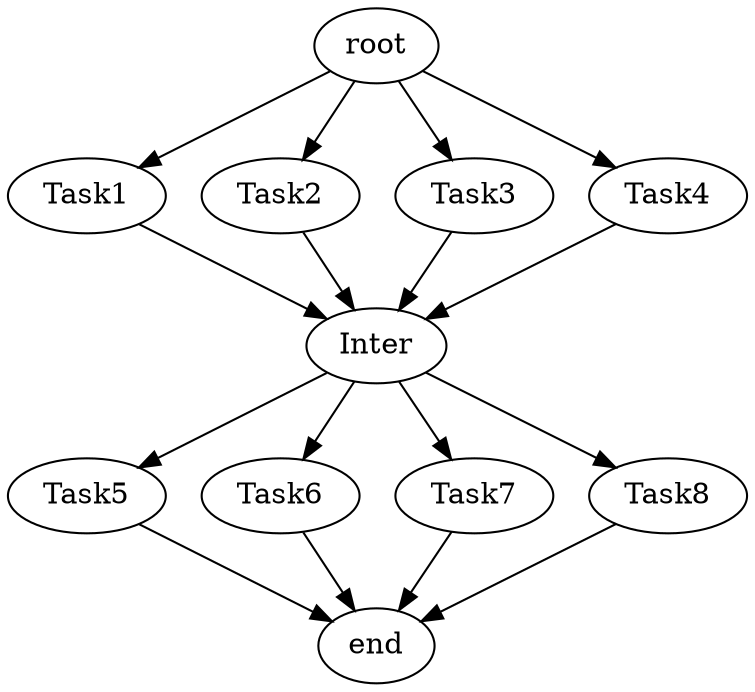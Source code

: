 digraph Redistribution {
    root    [size=2];
    end     [size=2];

    Inter   [size=1000000000];

    Task1   [size=1000000000];
    Task2   [size=1000000000];
    Task3   [size=1000000000];
    Task4   [size=1000000000];

    Task5   [size=1000000000];
    Task6   [size=1000000000];
    Task7   [size=1000000000];
    Task8   [size=1000000000];

    root -> Task1 [size=2];
    root -> Task2 [size=2];
    root -> Task3 [size=2];
    root -> Task4 [size=2];

    Task1 -> Inter [size=2000000000];
    Task2 -> Inter [size=2000000000];
    Task3 -> Inter [size=2000000000];
    Task4 -> Inter [size=2000000000];

    Inter -> Task5 [size=2000000000];
    Inter -> Task6 [size=2000000000];
    Inter -> Task7 [size=2000000000];
    Inter -> Task8 [size=2000000000];

    Task5 -> end [size=2];
    Task6 -> end [size=2];
    Task7 -> end [size=2];
    Task8 -> end [size=2];
}